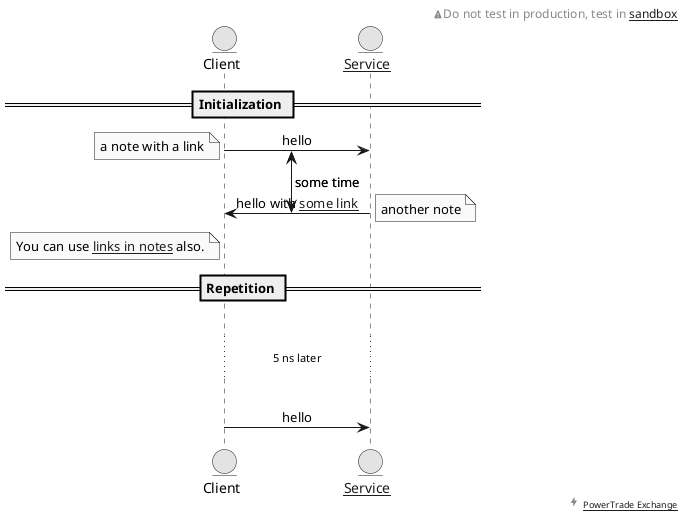 @startuml simple_diagram

!pragma teoz true

'skinparam handwritten true
'skinparam shadowing false

skinparam monochrome true
skinparam sequenceMessageAlign center

skinparam title {
    BorderRoundCorner 5
    BorderThickness 1
    BorderColor black
    BackgroundColor WhiteSmoke
}

'scale max 2048 width

    '<font color=black>Warning:</font>
header
    <size:12><&warning>Do not test in production, test in [[#heartbeat sandbox]]</size>
endheader

right footer <size:15><&bolt></size> <size:9>[[https://power.trade PowerTrade Exchange]]</size>

'title
'      Simple diagram, the coolest one
'end title

'legend left
'      Legend bottom left
'endlegend

' actor Bob [[#heartbeat]]
' actor "This is [[#heartbeat Alice]] actor" as Alice

'[[#WS_API_OrderEntry_Service]]

entity Client
entity "[[#WS_API_OrderEntry_Service Service]]" as Server

== Initialization ==

{start} Client -> Server [[#session_started {STRUCT {\nTooltipLine1: 1234567890;\nTooltipLine2: 1234567890;\nTooltipLine3: 1234567890;\n};} ]] : hello

note left [[#session_ended]]
  a note with a link
end note

|||

{end} Server -> Client : hello with [[#heartbeat_resp some link]]

{start} <-> {end} : some time

note right [[#cycle_starting]] : another note

note left of Client
You can use [[#year links in notes]] also.
end note

== Repetition ==

|||
...5 ns later...
|||

Client -> Server [[#session_started]] : hello

@enduml
